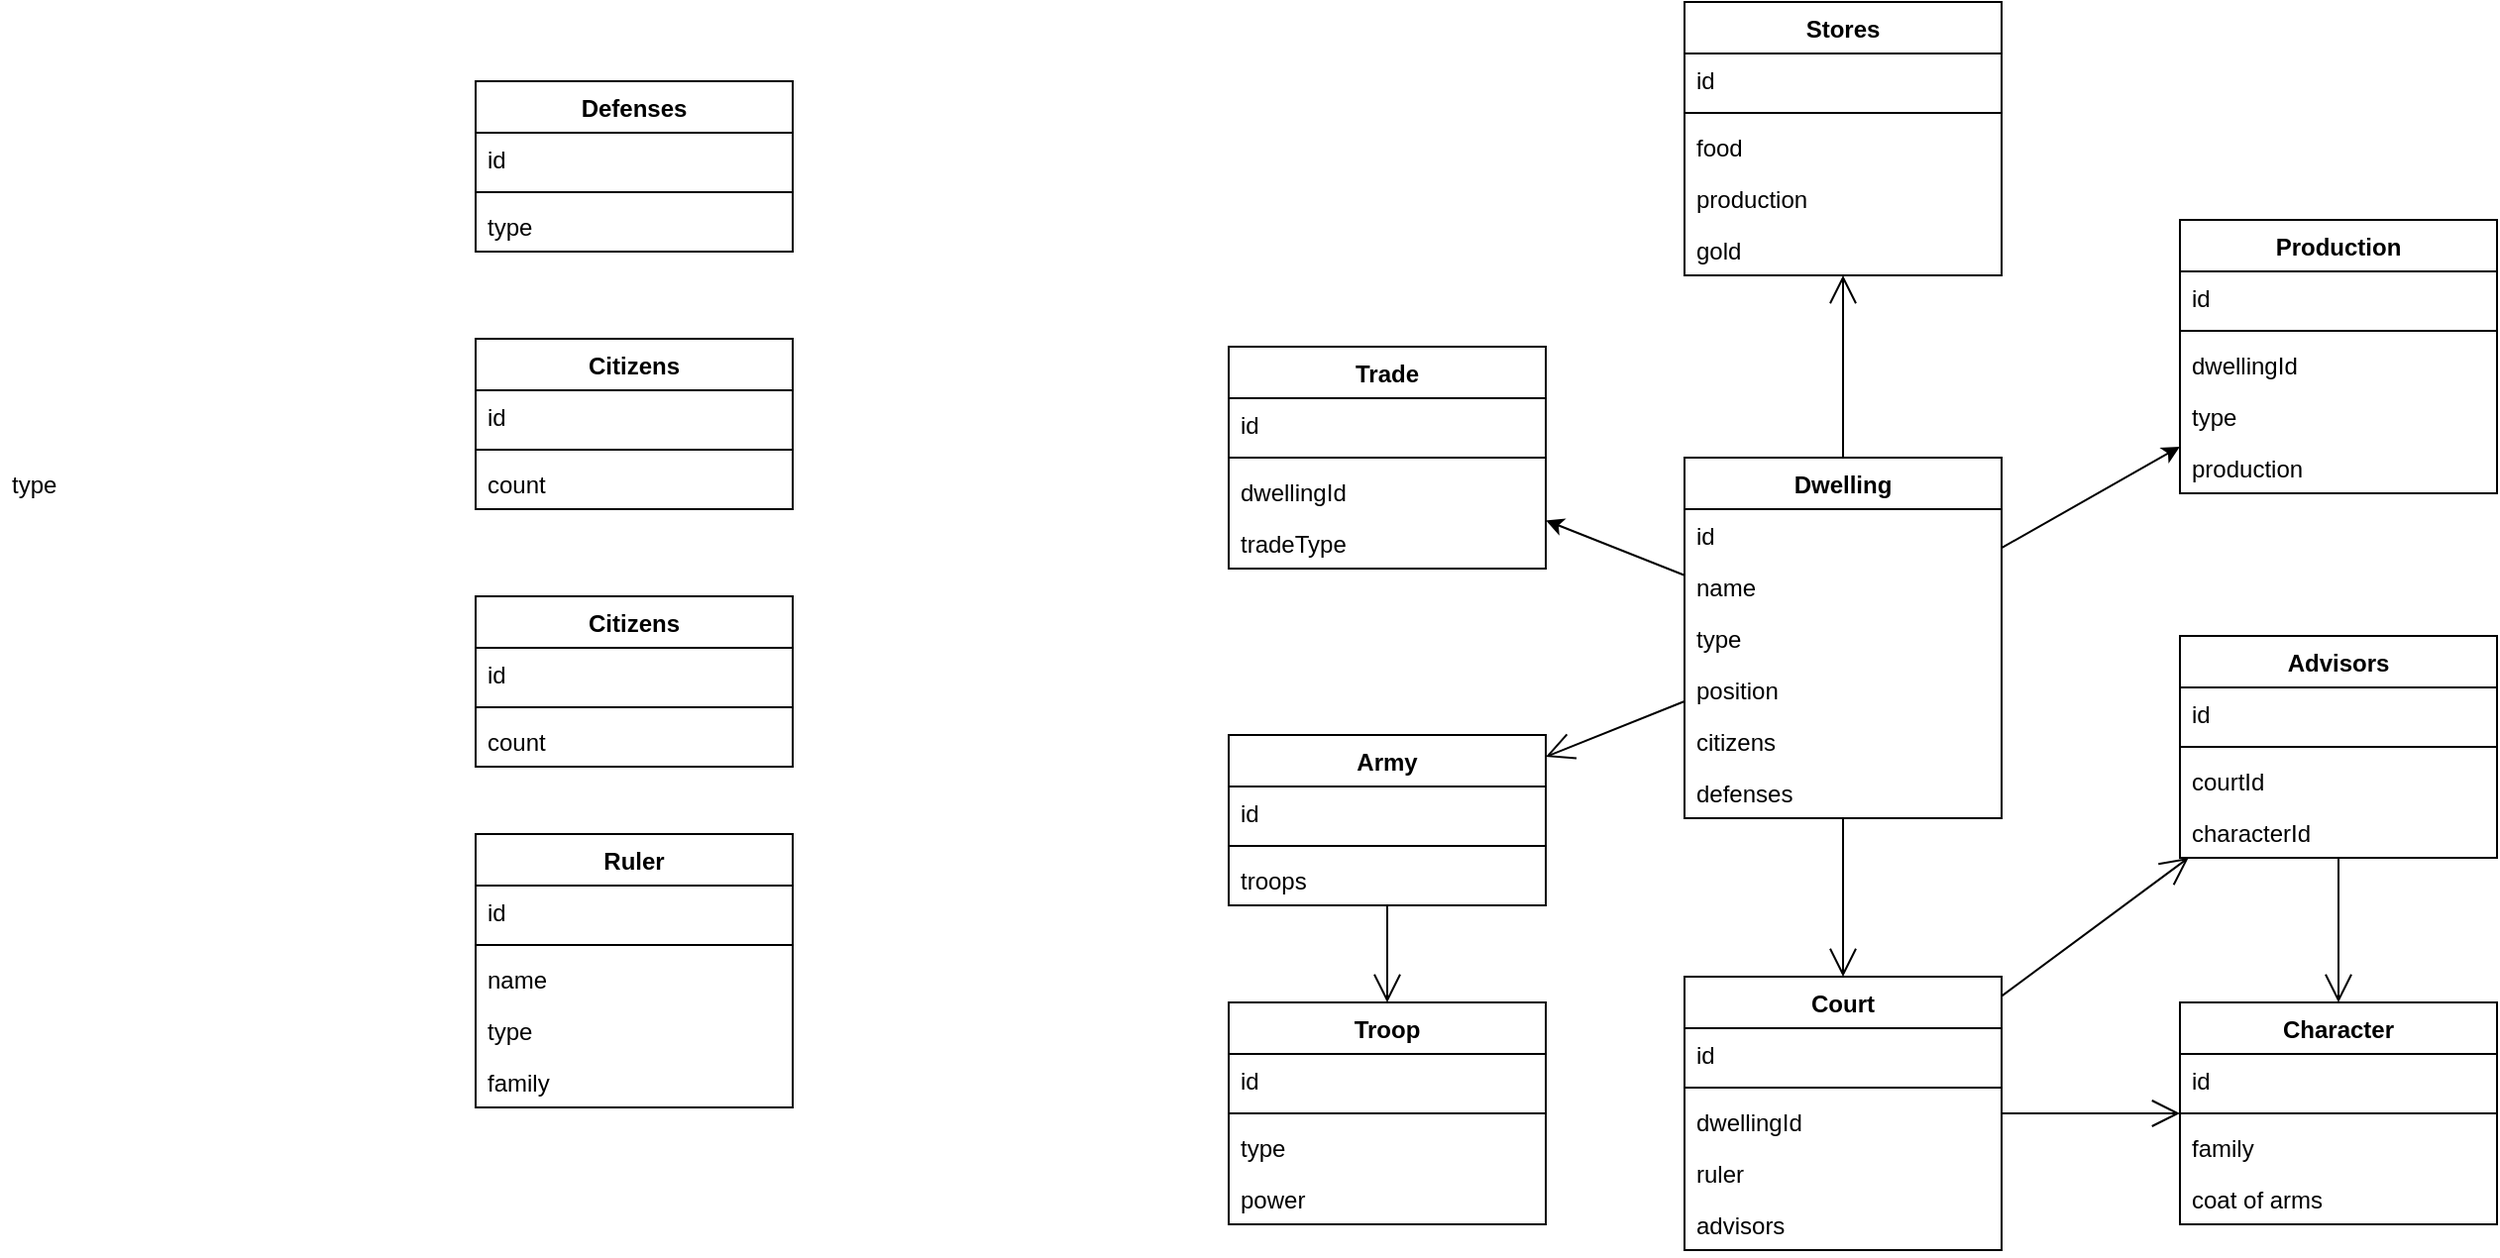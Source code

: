 <mxfile version="17.1.2" type="device"><diagram id="BKDUF9Yep5W4LtaOEp7o" name="Page-1"><mxGraphModel dx="2616" dy="1038" grid="1" gridSize="10" guides="1" tooltips="1" connect="1" arrows="1" fold="1" page="1" pageScale="1" pageWidth="827" pageHeight="1169" math="0" shadow="0"><root><mxCell id="0"/><mxCell id="1" parent="0"/><mxCell id="3ZCCTZgZ_-_amSzrU2Xe-7" value="Dwelling" style="swimlane;fontStyle=1;align=center;verticalAlign=top;childLayout=stackLayout;horizontal=1;startSize=26;horizontalStack=0;resizeParent=1;resizeParentMax=0;resizeLast=0;collapsible=1;marginBottom=0;" parent="1" vertex="1"><mxGeometry x="180" y="310" width="160" height="182" as="geometry"/></mxCell><mxCell id="3ZCCTZgZ_-_amSzrU2Xe-8" value="id" style="text;strokeColor=none;fillColor=none;align=left;verticalAlign=top;spacingLeft=4;spacingRight=4;overflow=hidden;rotatable=0;points=[[0,0.5],[1,0.5]];portConstraint=eastwest;" parent="3ZCCTZgZ_-_amSzrU2Xe-7" vertex="1"><mxGeometry y="26" width="160" height="26" as="geometry"/></mxCell><mxCell id="3ZCCTZgZ_-_amSzrU2Xe-10" value="name" style="text;strokeColor=none;fillColor=none;align=left;verticalAlign=top;spacingLeft=4;spacingRight=4;overflow=hidden;rotatable=0;points=[[0,0.5],[1,0.5]];portConstraint=eastwest;" parent="3ZCCTZgZ_-_amSzrU2Xe-7" vertex="1"><mxGeometry y="52" width="160" height="26" as="geometry"/></mxCell><mxCell id="3ZCCTZgZ_-_amSzrU2Xe-64" value="type" style="text;strokeColor=none;fillColor=none;align=left;verticalAlign=top;spacingLeft=4;spacingRight=4;overflow=hidden;rotatable=0;points=[[0,0.5],[1,0.5]];portConstraint=eastwest;" parent="3ZCCTZgZ_-_amSzrU2Xe-7" vertex="1"><mxGeometry y="78" width="160" height="26" as="geometry"/></mxCell><mxCell id="qVyRmSXESRQ5OIwDXsze-9" value="position" style="text;strokeColor=none;fillColor=none;align=left;verticalAlign=top;spacingLeft=4;spacingRight=4;overflow=hidden;rotatable=0;points=[[0,0.5],[1,0.5]];portConstraint=eastwest;" parent="3ZCCTZgZ_-_amSzrU2Xe-7" vertex="1"><mxGeometry y="104" width="160" height="26" as="geometry"/></mxCell><mxCell id="MUSHHG0BO1qhh84jOmiQ-17" value="citizens" style="text;strokeColor=none;fillColor=none;align=left;verticalAlign=top;spacingLeft=4;spacingRight=4;overflow=hidden;rotatable=0;points=[[0,0.5],[1,0.5]];portConstraint=eastwest;" vertex="1" parent="3ZCCTZgZ_-_amSzrU2Xe-7"><mxGeometry y="130" width="160" height="26" as="geometry"/></mxCell><mxCell id="MUSHHG0BO1qhh84jOmiQ-18" value="defenses" style="text;strokeColor=none;fillColor=none;align=left;verticalAlign=top;spacingLeft=4;spacingRight=4;overflow=hidden;rotatable=0;points=[[0,0.5],[1,0.5]];portConstraint=eastwest;" vertex="1" parent="3ZCCTZgZ_-_amSzrU2Xe-7"><mxGeometry y="156" width="160" height="26" as="geometry"/></mxCell><mxCell id="3ZCCTZgZ_-_amSzrU2Xe-11" value="Ruler" style="swimlane;fontStyle=1;align=center;verticalAlign=top;childLayout=stackLayout;horizontal=1;startSize=26;horizontalStack=0;resizeParent=1;resizeParentMax=0;resizeLast=0;collapsible=1;marginBottom=0;" parent="1" vertex="1"><mxGeometry x="-430" y="500" width="160" height="138" as="geometry"/></mxCell><mxCell id="3ZCCTZgZ_-_amSzrU2Xe-12" value="id" style="text;strokeColor=none;fillColor=none;align=left;verticalAlign=top;spacingLeft=4;spacingRight=4;overflow=hidden;rotatable=0;points=[[0,0.5],[1,0.5]];portConstraint=eastwest;" parent="3ZCCTZgZ_-_amSzrU2Xe-11" vertex="1"><mxGeometry y="26" width="160" height="26" as="geometry"/></mxCell><mxCell id="3ZCCTZgZ_-_amSzrU2Xe-13" value="" style="line;strokeWidth=1;fillColor=none;align=left;verticalAlign=middle;spacingTop=-1;spacingLeft=3;spacingRight=3;rotatable=0;labelPosition=right;points=[];portConstraint=eastwest;" parent="3ZCCTZgZ_-_amSzrU2Xe-11" vertex="1"><mxGeometry y="52" width="160" height="8" as="geometry"/></mxCell><mxCell id="3ZCCTZgZ_-_amSzrU2Xe-14" value="name" style="text;strokeColor=none;fillColor=none;align=left;verticalAlign=top;spacingLeft=4;spacingRight=4;overflow=hidden;rotatable=0;points=[[0,0.5],[1,0.5]];portConstraint=eastwest;" parent="3ZCCTZgZ_-_amSzrU2Xe-11" vertex="1"><mxGeometry y="60" width="160" height="26" as="geometry"/></mxCell><mxCell id="MUSHHG0BO1qhh84jOmiQ-25" value="type" style="text;strokeColor=none;fillColor=none;align=left;verticalAlign=top;spacingLeft=4;spacingRight=4;overflow=hidden;rotatable=0;points=[[0,0.5],[1,0.5]];portConstraint=eastwest;" vertex="1" parent="3ZCCTZgZ_-_amSzrU2Xe-11"><mxGeometry y="86" width="160" height="26" as="geometry"/></mxCell><mxCell id="3ZCCTZgZ_-_amSzrU2Xe-48" value="family" style="text;strokeColor=none;fillColor=none;align=left;verticalAlign=top;spacingLeft=4;spacingRight=4;overflow=hidden;rotatable=0;points=[[0,0.5],[1,0.5]];portConstraint=eastwest;" parent="3ZCCTZgZ_-_amSzrU2Xe-11" vertex="1"><mxGeometry y="112" width="160" height="26" as="geometry"/></mxCell><mxCell id="3ZCCTZgZ_-_amSzrU2Xe-15" value="Advisors" style="swimlane;fontStyle=1;align=center;verticalAlign=top;childLayout=stackLayout;horizontal=1;startSize=26;horizontalStack=0;resizeParent=1;resizeParentMax=0;resizeLast=0;collapsible=1;marginBottom=0;" parent="1" vertex="1"><mxGeometry x="430" y="400" width="160" height="112" as="geometry"/></mxCell><mxCell id="3ZCCTZgZ_-_amSzrU2Xe-16" value="id" style="text;strokeColor=none;fillColor=none;align=left;verticalAlign=top;spacingLeft=4;spacingRight=4;overflow=hidden;rotatable=0;points=[[0,0.5],[1,0.5]];portConstraint=eastwest;" parent="3ZCCTZgZ_-_amSzrU2Xe-15" vertex="1"><mxGeometry y="26" width="160" height="26" as="geometry"/></mxCell><mxCell id="3ZCCTZgZ_-_amSzrU2Xe-17" value="" style="line;strokeWidth=1;fillColor=none;align=left;verticalAlign=middle;spacingTop=-1;spacingLeft=3;spacingRight=3;rotatable=0;labelPosition=right;points=[];portConstraint=eastwest;" parent="3ZCCTZgZ_-_amSzrU2Xe-15" vertex="1"><mxGeometry y="52" width="160" height="8" as="geometry"/></mxCell><mxCell id="MUSHHG0BO1qhh84jOmiQ-24" value="courtId" style="text;strokeColor=none;fillColor=none;align=left;verticalAlign=top;spacingLeft=4;spacingRight=4;overflow=hidden;rotatable=0;points=[[0,0.5],[1,0.5]];portConstraint=eastwest;" vertex="1" parent="3ZCCTZgZ_-_amSzrU2Xe-15"><mxGeometry y="60" width="160" height="26" as="geometry"/></mxCell><mxCell id="3ZCCTZgZ_-_amSzrU2Xe-18" value="characterId" style="text;strokeColor=none;fillColor=none;align=left;verticalAlign=top;spacingLeft=4;spacingRight=4;overflow=hidden;rotatable=0;points=[[0,0.5],[1,0.5]];portConstraint=eastwest;" parent="3ZCCTZgZ_-_amSzrU2Xe-15" vertex="1"><mxGeometry y="86" width="160" height="26" as="geometry"/></mxCell><mxCell id="3ZCCTZgZ_-_amSzrU2Xe-19" value="Army" style="swimlane;fontStyle=1;align=center;verticalAlign=top;childLayout=stackLayout;horizontal=1;startSize=26;horizontalStack=0;resizeParent=1;resizeParentMax=0;resizeLast=0;collapsible=1;marginBottom=0;" parent="1" vertex="1"><mxGeometry x="-50" y="450" width="160" height="86" as="geometry"/></mxCell><mxCell id="3ZCCTZgZ_-_amSzrU2Xe-20" value="id" style="text;strokeColor=none;fillColor=none;align=left;verticalAlign=top;spacingLeft=4;spacingRight=4;overflow=hidden;rotatable=0;points=[[0,0.5],[1,0.5]];portConstraint=eastwest;" parent="3ZCCTZgZ_-_amSzrU2Xe-19" vertex="1"><mxGeometry y="26" width="160" height="26" as="geometry"/></mxCell><mxCell id="3ZCCTZgZ_-_amSzrU2Xe-21" value="" style="line;strokeWidth=1;fillColor=none;align=left;verticalAlign=middle;spacingTop=-1;spacingLeft=3;spacingRight=3;rotatable=0;labelPosition=right;points=[];portConstraint=eastwest;" parent="3ZCCTZgZ_-_amSzrU2Xe-19" vertex="1"><mxGeometry y="52" width="160" height="8" as="geometry"/></mxCell><mxCell id="3ZCCTZgZ_-_amSzrU2Xe-22" value="troops" style="text;strokeColor=none;fillColor=none;align=left;verticalAlign=top;spacingLeft=4;spacingRight=4;overflow=hidden;rotatable=0;points=[[0,0.5],[1,0.5]];portConstraint=eastwest;" parent="3ZCCTZgZ_-_amSzrU2Xe-19" vertex="1"><mxGeometry y="60" width="160" height="26" as="geometry"/></mxCell><mxCell id="3ZCCTZgZ_-_amSzrU2Xe-23" value="Troop" style="swimlane;fontStyle=1;align=center;verticalAlign=top;childLayout=stackLayout;horizontal=1;startSize=26;horizontalStack=0;resizeParent=1;resizeParentMax=0;resizeLast=0;collapsible=1;marginBottom=0;" parent="1" vertex="1"><mxGeometry x="-50" y="585" width="160" height="112" as="geometry"/></mxCell><mxCell id="3ZCCTZgZ_-_amSzrU2Xe-24" value="id" style="text;strokeColor=none;fillColor=none;align=left;verticalAlign=top;spacingLeft=4;spacingRight=4;overflow=hidden;rotatable=0;points=[[0,0.5],[1,0.5]];portConstraint=eastwest;" parent="3ZCCTZgZ_-_amSzrU2Xe-23" vertex="1"><mxGeometry y="26" width="160" height="26" as="geometry"/></mxCell><mxCell id="3ZCCTZgZ_-_amSzrU2Xe-25" value="" style="line;strokeWidth=1;fillColor=none;align=left;verticalAlign=middle;spacingTop=-1;spacingLeft=3;spacingRight=3;rotatable=0;labelPosition=right;points=[];portConstraint=eastwest;" parent="3ZCCTZgZ_-_amSzrU2Xe-23" vertex="1"><mxGeometry y="52" width="160" height="8" as="geometry"/></mxCell><mxCell id="3ZCCTZgZ_-_amSzrU2Xe-26" value="type" style="text;strokeColor=none;fillColor=none;align=left;verticalAlign=top;spacingLeft=4;spacingRight=4;overflow=hidden;rotatable=0;points=[[0,0.5],[1,0.5]];portConstraint=eastwest;" parent="3ZCCTZgZ_-_amSzrU2Xe-23" vertex="1"><mxGeometry y="60" width="160" height="26" as="geometry"/></mxCell><mxCell id="3ZCCTZgZ_-_amSzrU2Xe-36" value="power" style="text;strokeColor=none;fillColor=none;align=left;verticalAlign=top;spacingLeft=4;spacingRight=4;overflow=hidden;rotatable=0;points=[[0,0.5],[1,0.5]];portConstraint=eastwest;" parent="3ZCCTZgZ_-_amSzrU2Xe-23" vertex="1"><mxGeometry y="86" width="160" height="26" as="geometry"/></mxCell><mxCell id="3ZCCTZgZ_-_amSzrU2Xe-35" value="type" style="text;strokeColor=none;fillColor=none;align=left;verticalAlign=top;spacingLeft=4;spacingRight=4;overflow=hidden;rotatable=0;points=[[0,0.5],[1,0.5]];portConstraint=eastwest;" parent="1" vertex="1"><mxGeometry x="-670" y="310" width="160" height="26" as="geometry"/></mxCell><mxCell id="3ZCCTZgZ_-_amSzrU2Xe-38" value="Defenses" style="swimlane;fontStyle=1;align=center;verticalAlign=top;childLayout=stackLayout;horizontal=1;startSize=26;horizontalStack=0;resizeParent=1;resizeParentMax=0;resizeLast=0;collapsible=1;marginBottom=0;" parent="1" vertex="1"><mxGeometry x="-430" y="120" width="160" height="86" as="geometry"/></mxCell><mxCell id="3ZCCTZgZ_-_amSzrU2Xe-39" value="id" style="text;strokeColor=none;fillColor=none;align=left;verticalAlign=top;spacingLeft=4;spacingRight=4;overflow=hidden;rotatable=0;points=[[0,0.5],[1,0.5]];portConstraint=eastwest;" parent="3ZCCTZgZ_-_amSzrU2Xe-38" vertex="1"><mxGeometry y="26" width="160" height="26" as="geometry"/></mxCell><mxCell id="3ZCCTZgZ_-_amSzrU2Xe-40" value="" style="line;strokeWidth=1;fillColor=none;align=left;verticalAlign=middle;spacingTop=-1;spacingLeft=3;spacingRight=3;rotatable=0;labelPosition=right;points=[];portConstraint=eastwest;" parent="3ZCCTZgZ_-_amSzrU2Xe-38" vertex="1"><mxGeometry y="52" width="160" height="8" as="geometry"/></mxCell><mxCell id="3ZCCTZgZ_-_amSzrU2Xe-41" value="type" style="text;strokeColor=none;fillColor=none;align=left;verticalAlign=top;spacingLeft=4;spacingRight=4;overflow=hidden;rotatable=0;points=[[0,0.5],[1,0.5]];portConstraint=eastwest;" parent="3ZCCTZgZ_-_amSzrU2Xe-38" vertex="1"><mxGeometry y="60" width="160" height="26" as="geometry"/></mxCell><mxCell id="3ZCCTZgZ_-_amSzrU2Xe-46" value="" style="endArrow=open;endFill=1;endSize=12;html=1;rounded=0;" parent="1" source="qVyRmSXESRQ5OIwDXsze-1" target="3ZCCTZgZ_-_amSzrU2Xe-15" edge="1"><mxGeometry width="160" relative="1" as="geometry"><mxPoint x="482.067" y="481" as="sourcePoint"/><mxPoint x="520" y="590" as="targetPoint"/></mxGeometry></mxCell><mxCell id="3ZCCTZgZ_-_amSzrU2Xe-49" value="" style="endArrow=open;endFill=1;endSize=12;html=1;rounded=0;" parent="1" source="3ZCCTZgZ_-_amSzrU2Xe-7" target="3ZCCTZgZ_-_amSzrU2Xe-19" edge="1"><mxGeometry width="160" relative="1" as="geometry"><mxPoint x="390" y="340" as="sourcePoint"/><mxPoint x="550" y="340" as="targetPoint"/></mxGeometry></mxCell><mxCell id="3ZCCTZgZ_-_amSzrU2Xe-50" value="" style="endArrow=open;endFill=1;endSize=12;html=1;rounded=0;" parent="1" source="3ZCCTZgZ_-_amSzrU2Xe-19" target="3ZCCTZgZ_-_amSzrU2Xe-23" edge="1"><mxGeometry width="160" relative="1" as="geometry"><mxPoint x="680" y="355" as="sourcePoint"/><mxPoint x="840" y="355" as="targetPoint"/></mxGeometry></mxCell><mxCell id="3ZCCTZgZ_-_amSzrU2Xe-51" value="Stores" style="swimlane;fontStyle=1;align=center;verticalAlign=top;childLayout=stackLayout;horizontal=1;startSize=26;horizontalStack=0;resizeParent=1;resizeParentMax=0;resizeLast=0;collapsible=1;marginBottom=0;" parent="1" vertex="1"><mxGeometry x="180" y="80" width="160" height="138" as="geometry"/></mxCell><mxCell id="3ZCCTZgZ_-_amSzrU2Xe-52" value="id" style="text;strokeColor=none;fillColor=none;align=left;verticalAlign=top;spacingLeft=4;spacingRight=4;overflow=hidden;rotatable=0;points=[[0,0.5],[1,0.5]];portConstraint=eastwest;" parent="3ZCCTZgZ_-_amSzrU2Xe-51" vertex="1"><mxGeometry y="26" width="160" height="26" as="geometry"/></mxCell><mxCell id="3ZCCTZgZ_-_amSzrU2Xe-53" value="" style="line;strokeWidth=1;fillColor=none;align=left;verticalAlign=middle;spacingTop=-1;spacingLeft=3;spacingRight=3;rotatable=0;labelPosition=right;points=[];portConstraint=eastwest;" parent="3ZCCTZgZ_-_amSzrU2Xe-51" vertex="1"><mxGeometry y="52" width="160" height="8" as="geometry"/></mxCell><mxCell id="3ZCCTZgZ_-_amSzrU2Xe-54" value="food" style="text;strokeColor=none;fillColor=none;align=left;verticalAlign=top;spacingLeft=4;spacingRight=4;overflow=hidden;rotatable=0;points=[[0,0.5],[1,0.5]];portConstraint=eastwest;" parent="3ZCCTZgZ_-_amSzrU2Xe-51" vertex="1"><mxGeometry y="60" width="160" height="26" as="geometry"/></mxCell><mxCell id="3ZCCTZgZ_-_amSzrU2Xe-66" value="production" style="text;strokeColor=none;fillColor=none;align=left;verticalAlign=top;spacingLeft=4;spacingRight=4;overflow=hidden;rotatable=0;points=[[0,0.5],[1,0.5]];portConstraint=eastwest;" parent="3ZCCTZgZ_-_amSzrU2Xe-51" vertex="1"><mxGeometry y="86" width="160" height="26" as="geometry"/></mxCell><mxCell id="3ZCCTZgZ_-_amSzrU2Xe-77" value="gold" style="text;strokeColor=none;fillColor=none;align=left;verticalAlign=top;spacingLeft=4;spacingRight=4;overflow=hidden;rotatable=0;points=[[0,0.5],[1,0.5]];portConstraint=eastwest;" parent="3ZCCTZgZ_-_amSzrU2Xe-51" vertex="1"><mxGeometry y="112" width="160" height="26" as="geometry"/></mxCell><mxCell id="3ZCCTZgZ_-_amSzrU2Xe-60" value="Citizens" style="swimlane;fontStyle=1;align=center;verticalAlign=top;childLayout=stackLayout;horizontal=1;startSize=26;horizontalStack=0;resizeParent=1;resizeParentMax=0;resizeLast=0;collapsible=1;marginBottom=0;" parent="1" vertex="1"><mxGeometry x="-430" y="250" width="160" height="86" as="geometry"/></mxCell><mxCell id="3ZCCTZgZ_-_amSzrU2Xe-61" value="id" style="text;strokeColor=none;fillColor=none;align=left;verticalAlign=top;spacingLeft=4;spacingRight=4;overflow=hidden;rotatable=0;points=[[0,0.5],[1,0.5]];portConstraint=eastwest;" parent="3ZCCTZgZ_-_amSzrU2Xe-60" vertex="1"><mxGeometry y="26" width="160" height="26" as="geometry"/></mxCell><mxCell id="3ZCCTZgZ_-_amSzrU2Xe-62" value="" style="line;strokeWidth=1;fillColor=none;align=left;verticalAlign=middle;spacingTop=-1;spacingLeft=3;spacingRight=3;rotatable=0;labelPosition=right;points=[];portConstraint=eastwest;" parent="3ZCCTZgZ_-_amSzrU2Xe-60" vertex="1"><mxGeometry y="52" width="160" height="8" as="geometry"/></mxCell><mxCell id="3ZCCTZgZ_-_amSzrU2Xe-63" value="count" style="text;strokeColor=none;fillColor=none;align=left;verticalAlign=top;spacingLeft=4;spacingRight=4;overflow=hidden;rotatable=0;points=[[0,0.5],[1,0.5]];portConstraint=eastwest;" parent="3ZCCTZgZ_-_amSzrU2Xe-60" vertex="1"><mxGeometry y="60" width="160" height="26" as="geometry"/></mxCell><mxCell id="3ZCCTZgZ_-_amSzrU2Xe-67" value="" style="endArrow=open;endFill=1;endSize=12;html=1;rounded=0;" parent="1" source="3ZCCTZgZ_-_amSzrU2Xe-7" target="3ZCCTZgZ_-_amSzrU2Xe-51" edge="1"><mxGeometry width="160" relative="1" as="geometry"><mxPoint x="190" y="406.261" as="sourcePoint"/><mxPoint x="109.161" y="356" as="targetPoint"/></mxGeometry></mxCell><mxCell id="qVyRmSXESRQ5OIwDXsze-1" value="Court" style="swimlane;fontStyle=1;align=center;verticalAlign=top;childLayout=stackLayout;horizontal=1;startSize=26;horizontalStack=0;resizeParent=1;resizeParentMax=0;resizeLast=0;collapsible=1;marginBottom=0;" parent="1" vertex="1"><mxGeometry x="180" y="572" width="160" height="138" as="geometry"/></mxCell><mxCell id="qVyRmSXESRQ5OIwDXsze-2" value="id" style="text;strokeColor=none;fillColor=none;align=left;verticalAlign=top;spacingLeft=4;spacingRight=4;overflow=hidden;rotatable=0;points=[[0,0.5],[1,0.5]];portConstraint=eastwest;" parent="qVyRmSXESRQ5OIwDXsze-1" vertex="1"><mxGeometry y="26" width="160" height="26" as="geometry"/></mxCell><mxCell id="qVyRmSXESRQ5OIwDXsze-3" value="" style="line;strokeWidth=1;fillColor=none;align=left;verticalAlign=middle;spacingTop=-1;spacingLeft=3;spacingRight=3;rotatable=0;labelPosition=right;points=[];portConstraint=eastwest;" parent="qVyRmSXESRQ5OIwDXsze-1" vertex="1"><mxGeometry y="52" width="160" height="8" as="geometry"/></mxCell><mxCell id="MUSHHG0BO1qhh84jOmiQ-23" value="dwellingId" style="text;strokeColor=none;fillColor=none;align=left;verticalAlign=top;spacingLeft=4;spacingRight=4;overflow=hidden;rotatable=0;points=[[0,0.5],[1,0.5]];portConstraint=eastwest;" vertex="1" parent="qVyRmSXESRQ5OIwDXsze-1"><mxGeometry y="60" width="160" height="26" as="geometry"/></mxCell><mxCell id="qVyRmSXESRQ5OIwDXsze-4" value="ruler" style="text;strokeColor=none;fillColor=none;align=left;verticalAlign=top;spacingLeft=4;spacingRight=4;overflow=hidden;rotatable=0;points=[[0,0.5],[1,0.5]];portConstraint=eastwest;" parent="qVyRmSXESRQ5OIwDXsze-1" vertex="1"><mxGeometry y="86" width="160" height="26" as="geometry"/></mxCell><mxCell id="qVyRmSXESRQ5OIwDXsze-5" value="advisors" style="text;strokeColor=none;fillColor=none;align=left;verticalAlign=top;spacingLeft=4;spacingRight=4;overflow=hidden;rotatable=0;points=[[0,0.5],[1,0.5]];portConstraint=eastwest;" parent="qVyRmSXESRQ5OIwDXsze-1" vertex="1"><mxGeometry y="112" width="160" height="26" as="geometry"/></mxCell><mxCell id="qVyRmSXESRQ5OIwDXsze-7" value="" style="endArrow=open;endFill=1;endSize=12;html=1;rounded=0;" parent="1" source="qVyRmSXESRQ5OIwDXsze-1" target="MUSHHG0BO1qhh84jOmiQ-9" edge="1"><mxGeometry width="160" relative="1" as="geometry"><mxPoint x="350" y="456" as="sourcePoint"/><mxPoint x="420" y="456" as="targetPoint"/></mxGeometry></mxCell><mxCell id="qVyRmSXESRQ5OIwDXsze-8" value="" style="endArrow=open;endFill=1;endSize=12;html=1;rounded=0;" parent="1" source="3ZCCTZgZ_-_amSzrU2Xe-7" target="qVyRmSXESRQ5OIwDXsze-1" edge="1"><mxGeometry width="160" relative="1" as="geometry"><mxPoint x="650" y="310" as="sourcePoint"/><mxPoint x="650" y="478" as="targetPoint"/></mxGeometry></mxCell><mxCell id="MUSHHG0BO1qhh84jOmiQ-3" value="Production" style="swimlane;fontStyle=1;align=center;verticalAlign=top;childLayout=stackLayout;horizontal=1;startSize=26;horizontalStack=0;resizeParent=1;resizeParentMax=0;resizeLast=0;collapsible=1;marginBottom=0;" vertex="1" parent="1"><mxGeometry x="430" y="190" width="160" height="138" as="geometry"/></mxCell><mxCell id="MUSHHG0BO1qhh84jOmiQ-4" value="id" style="text;strokeColor=none;fillColor=none;align=left;verticalAlign=top;spacingLeft=4;spacingRight=4;overflow=hidden;rotatable=0;points=[[0,0.5],[1,0.5]];portConstraint=eastwest;" vertex="1" parent="MUSHHG0BO1qhh84jOmiQ-3"><mxGeometry y="26" width="160" height="26" as="geometry"/></mxCell><mxCell id="MUSHHG0BO1qhh84jOmiQ-5" value="" style="line;strokeWidth=1;fillColor=none;align=left;verticalAlign=middle;spacingTop=-1;spacingLeft=3;spacingRight=3;rotatable=0;labelPosition=right;points=[];portConstraint=eastwest;" vertex="1" parent="MUSHHG0BO1qhh84jOmiQ-3"><mxGeometry y="52" width="160" height="8" as="geometry"/></mxCell><mxCell id="MUSHHG0BO1qhh84jOmiQ-6" value="dwellingId" style="text;strokeColor=none;fillColor=none;align=left;verticalAlign=top;spacingLeft=4;spacingRight=4;overflow=hidden;rotatable=0;points=[[0,0.5],[1,0.5]];portConstraint=eastwest;" vertex="1" parent="MUSHHG0BO1qhh84jOmiQ-3"><mxGeometry y="60" width="160" height="26" as="geometry"/></mxCell><mxCell id="MUSHHG0BO1qhh84jOmiQ-7" value="type" style="text;strokeColor=none;fillColor=none;align=left;verticalAlign=top;spacingLeft=4;spacingRight=4;overflow=hidden;rotatable=0;points=[[0,0.5],[1,0.5]];portConstraint=eastwest;" vertex="1" parent="MUSHHG0BO1qhh84jOmiQ-3"><mxGeometry y="86" width="160" height="26" as="geometry"/></mxCell><mxCell id="MUSHHG0BO1qhh84jOmiQ-8" value="production" style="text;strokeColor=none;fillColor=none;align=left;verticalAlign=top;spacingLeft=4;spacingRight=4;overflow=hidden;rotatable=0;points=[[0,0.5],[1,0.5]];portConstraint=eastwest;" vertex="1" parent="MUSHHG0BO1qhh84jOmiQ-3"><mxGeometry y="112" width="160" height="26" as="geometry"/></mxCell><mxCell id="MUSHHG0BO1qhh84jOmiQ-9" value="Character" style="swimlane;fontStyle=1;align=center;verticalAlign=top;childLayout=stackLayout;horizontal=1;startSize=26;horizontalStack=0;resizeParent=1;resizeParentMax=0;resizeLast=0;collapsible=1;marginBottom=0;" vertex="1" parent="1"><mxGeometry x="430" y="585" width="160" height="112" as="geometry"/></mxCell><mxCell id="MUSHHG0BO1qhh84jOmiQ-10" value="id" style="text;strokeColor=none;fillColor=none;align=left;verticalAlign=top;spacingLeft=4;spacingRight=4;overflow=hidden;rotatable=0;points=[[0,0.5],[1,0.5]];portConstraint=eastwest;" vertex="1" parent="MUSHHG0BO1qhh84jOmiQ-9"><mxGeometry y="26" width="160" height="26" as="geometry"/></mxCell><mxCell id="MUSHHG0BO1qhh84jOmiQ-11" value="" style="line;strokeWidth=1;fillColor=none;align=left;verticalAlign=middle;spacingTop=-1;spacingLeft=3;spacingRight=3;rotatable=0;labelPosition=right;points=[];portConstraint=eastwest;" vertex="1" parent="MUSHHG0BO1qhh84jOmiQ-9"><mxGeometry y="52" width="160" height="8" as="geometry"/></mxCell><mxCell id="MUSHHG0BO1qhh84jOmiQ-12" value="family" style="text;strokeColor=none;fillColor=none;align=left;verticalAlign=top;spacingLeft=4;spacingRight=4;overflow=hidden;rotatable=0;points=[[0,0.5],[1,0.5]];portConstraint=eastwest;" vertex="1" parent="MUSHHG0BO1qhh84jOmiQ-9"><mxGeometry y="60" width="160" height="26" as="geometry"/></mxCell><mxCell id="MUSHHG0BO1qhh84jOmiQ-13" value="coat of arms" style="text;strokeColor=none;fillColor=none;align=left;verticalAlign=top;spacingLeft=4;spacingRight=4;overflow=hidden;rotatable=0;points=[[0,0.5],[1,0.5]];portConstraint=eastwest;" vertex="1" parent="MUSHHG0BO1qhh84jOmiQ-9"><mxGeometry y="86" width="160" height="26" as="geometry"/></mxCell><mxCell id="MUSHHG0BO1qhh84jOmiQ-14" value="" style="endArrow=open;endFill=1;endSize=12;html=1;rounded=0;" edge="1" parent="1" source="3ZCCTZgZ_-_amSzrU2Xe-15" target="MUSHHG0BO1qhh84jOmiQ-9"><mxGeometry width="160" relative="1" as="geometry"><mxPoint x="329.579" y="582" as="sourcePoint"/><mxPoint x="458.895" y="491" as="targetPoint"/></mxGeometry></mxCell><mxCell id="MUSHHG0BO1qhh84jOmiQ-15" value="" style="endArrow=classic;html=1;rounded=0;" edge="1" parent="1" source="3ZCCTZgZ_-_amSzrU2Xe-7" target="MUSHHG0BO1qhh84jOmiQ-3"><mxGeometry width="50" height="50" relative="1" as="geometry"><mxPoint x="-620" y="500" as="sourcePoint"/><mxPoint x="-570" y="450" as="targetPoint"/></mxGeometry></mxCell><mxCell id="MUSHHG0BO1qhh84jOmiQ-19" value="Citizens" style="swimlane;fontStyle=1;align=center;verticalAlign=top;childLayout=stackLayout;horizontal=1;startSize=26;horizontalStack=0;resizeParent=1;resizeParentMax=0;resizeLast=0;collapsible=1;marginBottom=0;" vertex="1" parent="1"><mxGeometry x="-430" y="380" width="160" height="86" as="geometry"/></mxCell><mxCell id="MUSHHG0BO1qhh84jOmiQ-20" value="id" style="text;strokeColor=none;fillColor=none;align=left;verticalAlign=top;spacingLeft=4;spacingRight=4;overflow=hidden;rotatable=0;points=[[0,0.5],[1,0.5]];portConstraint=eastwest;" vertex="1" parent="MUSHHG0BO1qhh84jOmiQ-19"><mxGeometry y="26" width="160" height="26" as="geometry"/></mxCell><mxCell id="MUSHHG0BO1qhh84jOmiQ-21" value="" style="line;strokeWidth=1;fillColor=none;align=left;verticalAlign=middle;spacingTop=-1;spacingLeft=3;spacingRight=3;rotatable=0;labelPosition=right;points=[];portConstraint=eastwest;" vertex="1" parent="MUSHHG0BO1qhh84jOmiQ-19"><mxGeometry y="52" width="160" height="8" as="geometry"/></mxCell><mxCell id="MUSHHG0BO1qhh84jOmiQ-22" value="count" style="text;strokeColor=none;fillColor=none;align=left;verticalAlign=top;spacingLeft=4;spacingRight=4;overflow=hidden;rotatable=0;points=[[0,0.5],[1,0.5]];portConstraint=eastwest;" vertex="1" parent="MUSHHG0BO1qhh84jOmiQ-19"><mxGeometry y="60" width="160" height="26" as="geometry"/></mxCell><mxCell id="MUSHHG0BO1qhh84jOmiQ-26" value="Trade" style="swimlane;fontStyle=1;align=center;verticalAlign=top;childLayout=stackLayout;horizontal=1;startSize=26;horizontalStack=0;resizeParent=1;resizeParentMax=0;resizeLast=0;collapsible=1;marginBottom=0;" vertex="1" parent="1"><mxGeometry x="-50" y="254" width="160" height="112" as="geometry"/></mxCell><mxCell id="MUSHHG0BO1qhh84jOmiQ-27" value="id" style="text;strokeColor=none;fillColor=none;align=left;verticalAlign=top;spacingLeft=4;spacingRight=4;overflow=hidden;rotatable=0;points=[[0,0.5],[1,0.5]];portConstraint=eastwest;" vertex="1" parent="MUSHHG0BO1qhh84jOmiQ-26"><mxGeometry y="26" width="160" height="26" as="geometry"/></mxCell><mxCell id="MUSHHG0BO1qhh84jOmiQ-28" value="" style="line;strokeWidth=1;fillColor=none;align=left;verticalAlign=middle;spacingTop=-1;spacingLeft=3;spacingRight=3;rotatable=0;labelPosition=right;points=[];portConstraint=eastwest;" vertex="1" parent="MUSHHG0BO1qhh84jOmiQ-26"><mxGeometry y="52" width="160" height="8" as="geometry"/></mxCell><mxCell id="MUSHHG0BO1qhh84jOmiQ-29" value="dwellingId" style="text;strokeColor=none;fillColor=none;align=left;verticalAlign=top;spacingLeft=4;spacingRight=4;overflow=hidden;rotatable=0;points=[[0,0.5],[1,0.5]];portConstraint=eastwest;" vertex="1" parent="MUSHHG0BO1qhh84jOmiQ-26"><mxGeometry y="60" width="160" height="26" as="geometry"/></mxCell><mxCell id="MUSHHG0BO1qhh84jOmiQ-30" value="tradeType" style="text;strokeColor=none;fillColor=none;align=left;verticalAlign=top;spacingLeft=4;spacingRight=4;overflow=hidden;rotatable=0;points=[[0,0.5],[1,0.5]];portConstraint=eastwest;" vertex="1" parent="MUSHHG0BO1qhh84jOmiQ-26"><mxGeometry y="86" width="160" height="26" as="geometry"/></mxCell><mxCell id="MUSHHG0BO1qhh84jOmiQ-31" value="" style="endArrow=classic;html=1;rounded=0;" edge="1" parent="1" source="3ZCCTZgZ_-_amSzrU2Xe-7" target="MUSHHG0BO1qhh84jOmiQ-26"><mxGeometry width="50" height="50" relative="1" as="geometry"><mxPoint x="-250" y="780" as="sourcePoint"/><mxPoint x="-200" y="730" as="targetPoint"/></mxGeometry></mxCell></root></mxGraphModel></diagram></mxfile>